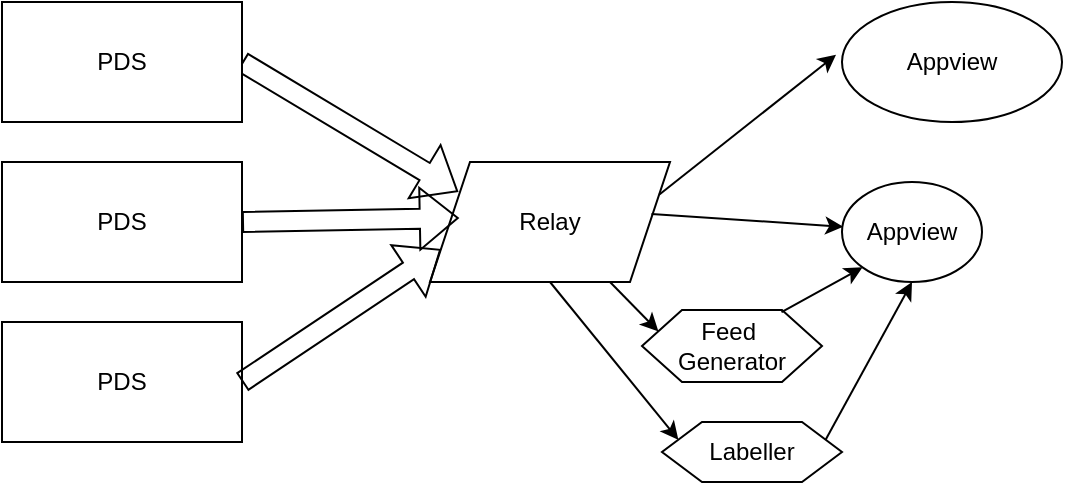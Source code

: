 <mxfile version="27.0.3">
  <diagram name="Page-1" id="8sdDu0vK0MSiT6kUND63">
    <mxGraphModel dx="874" dy="622" grid="1" gridSize="10" guides="1" tooltips="1" connect="1" arrows="1" fold="1" page="1" pageScale="1" pageWidth="1169" pageHeight="827" math="0" shadow="0">
      <root>
        <mxCell id="0" />
        <mxCell id="1" parent="0" />
        <mxCell id="viiFKY2QcSOvLwfd27hr-11" value="orbital" parent="0" />
        <mxCell id="viiFKY2QcSOvLwfd27hr-14" value="PDS" style="rounded=0;whiteSpace=wrap;html=1;" parent="viiFKY2QcSOvLwfd27hr-11" vertex="1">
          <mxGeometry x="300" y="340" width="120" height="60" as="geometry" />
        </mxCell>
        <mxCell id="viiFKY2QcSOvLwfd27hr-15" value="PDS" style="rounded=0;whiteSpace=wrap;html=1;" parent="viiFKY2QcSOvLwfd27hr-11" vertex="1">
          <mxGeometry x="300" y="420" width="120" height="60" as="geometry" />
        </mxCell>
        <mxCell id="viiFKY2QcSOvLwfd27hr-16" value="Relay" style="shape=parallelogram;perimeter=parallelogramPerimeter;whiteSpace=wrap;html=1;fixedSize=1;" parent="viiFKY2QcSOvLwfd27hr-11" vertex="1">
          <mxGeometry x="514" y="340" width="120" height="60" as="geometry" />
        </mxCell>
        <mxCell id="viiFKY2QcSOvLwfd27hr-17" value="Appview" style="ellipse;whiteSpace=wrap;html=1;" parent="viiFKY2QcSOvLwfd27hr-11" vertex="1">
          <mxGeometry x="720" y="260" width="110" height="60" as="geometry" />
        </mxCell>
        <mxCell id="viiFKY2QcSOvLwfd27hr-19" value="Appview" style="ellipse;whiteSpace=wrap;html=1;" parent="viiFKY2QcSOvLwfd27hr-11" vertex="1">
          <mxGeometry x="720" y="350" width="70" height="50" as="geometry" />
        </mxCell>
        <mxCell id="viiFKY2QcSOvLwfd27hr-21" value="" style="shape=flexArrow;endArrow=classic;html=1;rounded=0;exitX=1;exitY=0.5;exitDx=0;exitDy=0;entryX=0.117;entryY=0.247;entryDx=0;entryDy=0;entryPerimeter=0;" parent="viiFKY2QcSOvLwfd27hr-11" source="viiFKY2QcSOvLwfd27hr-13" target="viiFKY2QcSOvLwfd27hr-16" edge="1">
          <mxGeometry width="50" height="50" relative="1" as="geometry">
            <mxPoint x="550" y="650" as="sourcePoint" />
            <mxPoint x="600" y="600" as="targetPoint" />
          </mxGeometry>
        </mxCell>
        <mxCell id="viiFKY2QcSOvLwfd27hr-22" value="" style="shape=flexArrow;endArrow=classic;html=1;rounded=0;exitX=1;exitY=0.5;exitDx=0;exitDy=0;entryX=0.12;entryY=0.467;entryDx=0;entryDy=0;entryPerimeter=0;" parent="viiFKY2QcSOvLwfd27hr-11" source="viiFKY2QcSOvLwfd27hr-14" target="viiFKY2QcSOvLwfd27hr-16" edge="1">
          <mxGeometry width="50" height="50" relative="1" as="geometry">
            <mxPoint x="430" y="300" as="sourcePoint" />
            <mxPoint x="538" y="365" as="targetPoint" />
          </mxGeometry>
        </mxCell>
        <mxCell id="viiFKY2QcSOvLwfd27hr-23" value="" style="shape=flexArrow;endArrow=classic;html=1;rounded=0;exitX=1;exitY=0.5;exitDx=0;exitDy=0;entryX=0;entryY=0.75;entryDx=0;entryDy=0;" parent="viiFKY2QcSOvLwfd27hr-11" source="viiFKY2QcSOvLwfd27hr-15" target="viiFKY2QcSOvLwfd27hr-16" edge="1">
          <mxGeometry width="50" height="50" relative="1" as="geometry">
            <mxPoint x="430" y="380" as="sourcePoint" />
            <mxPoint x="520" y="390" as="targetPoint" />
          </mxGeometry>
        </mxCell>
        <mxCell id="viiFKY2QcSOvLwfd27hr-24" value="" style="endArrow=classic;html=1;rounded=0;entryX=-0.027;entryY=0.44;entryDx=0;entryDy=0;entryPerimeter=0;exitX=1;exitY=0.25;exitDx=0;exitDy=0;" parent="viiFKY2QcSOvLwfd27hr-11" source="viiFKY2QcSOvLwfd27hr-16" target="viiFKY2QcSOvLwfd27hr-17" edge="1">
          <mxGeometry width="50" height="50" relative="1" as="geometry">
            <mxPoint x="510" y="390" as="sourcePoint" />
            <mxPoint x="560" y="340" as="targetPoint" />
          </mxGeometry>
        </mxCell>
        <mxCell id="viiFKY2QcSOvLwfd27hr-25" value="" style="endArrow=classic;html=1;rounded=0;entryX=0.009;entryY=0.448;entryDx=0;entryDy=0;entryPerimeter=0;exitX=0.923;exitY=0.433;exitDx=0;exitDy=0;exitPerimeter=0;" parent="viiFKY2QcSOvLwfd27hr-11" source="viiFKY2QcSOvLwfd27hr-16" target="viiFKY2QcSOvLwfd27hr-19" edge="1">
          <mxGeometry width="50" height="50" relative="1" as="geometry">
            <mxPoint x="639" y="366" as="sourcePoint" />
            <mxPoint x="728" y="302" as="targetPoint" />
          </mxGeometry>
        </mxCell>
        <mxCell id="viiFKY2QcSOvLwfd27hr-13" value="PDS" style="rounded=0;whiteSpace=wrap;html=1;" parent="viiFKY2QcSOvLwfd27hr-11" vertex="1">
          <mxGeometry x="300" y="260" width="120" height="60" as="geometry" />
        </mxCell>
        <mxCell id="viiFKY2QcSOvLwfd27hr-12" value="thermo" parent="0" visible="0" />
        <mxCell id="viiFKY2QcSOvLwfd27hr-27" value="PLC Directory" style="rounded=1;whiteSpace=wrap;html=1;" parent="viiFKY2QcSOvLwfd27hr-12" vertex="1">
          <mxGeometry x="470" y="180" width="60" height="40" as="geometry" />
        </mxCell>
        <mxCell id="viiFKY2QcSOvLwfd27hr-30" value="user search&amp;nbsp;" style="rounded=1;whiteSpace=wrap;html=1;fontSize=7;" parent="viiFKY2QcSOvLwfd27hr-12" vertex="1">
          <mxGeometry x="746" y="267" width="60" height="14" as="geometry" />
        </mxCell>
        <mxCell id="viiFKY2QcSOvLwfd27hr-32" value="" style="endArrow=classic;html=1;rounded=0;entryX=0.957;entryY=0.349;entryDx=0;entryDy=0;entryPerimeter=0;exitX=0.052;exitY=0.486;exitDx=0;exitDy=0;exitPerimeter=0;" parent="viiFKY2QcSOvLwfd27hr-12" source="viiFKY2QcSOvLwfd27hr-30" target="viiFKY2QcSOvLwfd27hr-27" edge="1">
          <mxGeometry width="50" height="50" relative="1" as="geometry">
            <mxPoint x="639" y="366" as="sourcePoint" />
            <mxPoint x="737" y="246" as="targetPoint" />
          </mxGeometry>
        </mxCell>
        <mxCell id="viiFKY2QcSOvLwfd27hr-33" value="" style="endArrow=classic;html=1;rounded=0;entryX=0.5;entryY=0;entryDx=0;entryDy=0;exitX=0;exitY=0.5;exitDx=0;exitDy=0;" parent="viiFKY2QcSOvLwfd27hr-12" source="viiFKY2QcSOvLwfd27hr-27" target="viiFKY2QcSOvLwfd27hr-13" edge="1">
          <mxGeometry width="50" height="50" relative="1" as="geometry">
            <mxPoint x="764" y="217" as="sourcePoint" />
            <mxPoint x="537" y="204" as="targetPoint" />
          </mxGeometry>
        </mxCell>
        <mxCell id="oapOpFwkoIbuOwmZs21n-4" value="User&amp;nbsp;&lt;div&gt;Account&lt;/div&gt;" style="shape=umlActor;verticalLabelPosition=bottom;verticalAlign=top;html=1;outlineConnect=0;" parent="viiFKY2QcSOvLwfd27hr-12" vertex="1">
          <mxGeometry x="27" y="275" width="30" height="40" as="geometry" />
        </mxCell>
        <mxCell id="oapOpFwkoIbuOwmZs21n-5" value="Appview" style="ellipse;whiteSpace=wrap;html=1;" parent="viiFKY2QcSOvLwfd27hr-12" vertex="1">
          <mxGeometry x="141" y="263" width="72" height="35" as="geometry" />
        </mxCell>
        <mxCell id="oapOpFwkoIbuOwmZs21n-6" value="" style="endArrow=classic;html=1;rounded=0;entryX=0;entryY=0.5;entryDx=0;entryDy=0;" parent="viiFKY2QcSOvLwfd27hr-12" source="oapOpFwkoIbuOwmZs21n-4" target="oapOpFwkoIbuOwmZs21n-5" edge="1">
          <mxGeometry width="50" height="50" relative="1" as="geometry">
            <mxPoint x="480" y="210" as="sourcePoint" />
            <mxPoint x="370" y="270" as="targetPoint" />
          </mxGeometry>
        </mxCell>
        <mxCell id="oapOpFwkoIbuOwmZs21n-9" value="write" style="edgeLabel;html=1;align=center;verticalAlign=middle;resizable=0;points=[];" parent="oapOpFwkoIbuOwmZs21n-6" vertex="1" connectable="0">
          <mxGeometry x="0.219" y="5" relative="1" as="geometry">
            <mxPoint as="offset" />
          </mxGeometry>
        </mxCell>
        <mxCell id="oapOpFwkoIbuOwmZs21n-7" value="" style="endArrow=classic;html=1;rounded=0;entryX=0;entryY=0.5;entryDx=0;entryDy=0;exitX=1;exitY=0.5;exitDx=0;exitDy=0;" parent="viiFKY2QcSOvLwfd27hr-12" source="oapOpFwkoIbuOwmZs21n-5" target="viiFKY2QcSOvLwfd27hr-13" edge="1">
          <mxGeometry width="50" height="50" relative="1" as="geometry">
            <mxPoint x="110" y="295" as="sourcePoint" />
            <mxPoint x="150" y="307" as="targetPoint" />
          </mxGeometry>
        </mxCell>
        <mxCell id="oapOpFwkoIbuOwmZs21n-10" value="publish" style="edgeLabel;html=1;align=center;verticalAlign=middle;resizable=0;points=[];" parent="oapOpFwkoIbuOwmZs21n-7" vertex="1" connectable="0">
          <mxGeometry x="0.23" relative="1" as="geometry">
            <mxPoint as="offset" />
          </mxGeometry>
        </mxCell>
        <mxCell id="oapOpFwkoIbuOwmZs21n-11" value="DID" style="rounded=1;whiteSpace=wrap;html=1;fontSize=7;" parent="viiFKY2QcSOvLwfd27hr-12" vertex="1">
          <mxGeometry x="305" y="301" width="30" height="14" as="geometry" />
        </mxCell>
        <mxCell id="oapOpFwkoIbuOwmZs21n-13" value="" style="curved=1;endArrow=classic;html=1;rounded=0;entryX=-0.016;entryY=0.642;entryDx=0;entryDy=0;entryPerimeter=0;" parent="viiFKY2QcSOvLwfd27hr-12" target="oapOpFwkoIbuOwmZs21n-11" edge="1">
          <mxGeometry width="50" height="50" relative="1" as="geometry">
            <mxPoint x="80" y="340" as="sourcePoint" />
            <mxPoint x="310" y="360" as="targetPoint" />
            <Array as="points">
              <mxPoint x="220" y="330" />
              <mxPoint x="270" y="330" />
            </Array>
          </mxGeometry>
        </mxCell>
        <mxCell id="oapOpFwkoIbuOwmZs21n-1" value="appview 3" parent="0" visible="0" />
        <mxCell id="viiFKY2QcSOvLwfd27hr-26" value="" style="endArrow=classic;html=1;rounded=0;entryX=0.004;entryY=0.456;entryDx=0;entryDy=0;entryPerimeter=0;exitX=0.89;exitY=0.607;exitDx=0;exitDy=0;exitPerimeter=0;" parent="oapOpFwkoIbuOwmZs21n-1" source="viiFKY2QcSOvLwfd27hr-16" target="viiFKY2QcSOvLwfd27hr-20" edge="1">
          <mxGeometry width="50" height="50" relative="1" as="geometry">
            <mxPoint x="475" y="336" as="sourcePoint" />
            <mxPoint x="571" y="332" as="targetPoint" />
          </mxGeometry>
        </mxCell>
        <mxCell id="viiFKY2QcSOvLwfd27hr-20" value="Appview" style="ellipse;whiteSpace=wrap;html=1;" parent="oapOpFwkoIbuOwmZs21n-1" vertex="1">
          <mxGeometry x="560" y="380" width="90" height="30" as="geometry" />
        </mxCell>
        <mxCell id="oapOpFwkoIbuOwmZs21n-2" value="Untitled Layer" parent="0" visible="0" />
        <mxCell id="viiFKY2QcSOvLwfd27hr-31" value="post search index" style="rounded=1;whiteSpace=wrap;html=1;fontSize=7;" parent="oapOpFwkoIbuOwmZs21n-2" vertex="1">
          <mxGeometry x="746" y="300" width="60" height="14" as="geometry" />
        </mxCell>
        <mxCell id="uGO-ccRmVe6aS0OgmuUU-1" value="meso" parent="0" />
        <mxCell id="uGO-ccRmVe6aS0OgmuUU-2" value="Feed&amp;nbsp;&lt;div&gt;Generator&lt;/div&gt;" style="shape=hexagon;perimeter=hexagonPerimeter2;whiteSpace=wrap;html=1;fixedSize=1;" vertex="1" parent="uGO-ccRmVe6aS0OgmuUU-1">
          <mxGeometry x="620" y="414" width="90" height="36" as="geometry" />
        </mxCell>
        <mxCell id="uGO-ccRmVe6aS0OgmuUU-4" value="" style="endArrow=classic;html=1;rounded=0;entryX=0;entryY=0.25;entryDx=0;entryDy=0;exitX=0.75;exitY=1;exitDx=0;exitDy=0;" edge="1" parent="uGO-ccRmVe6aS0OgmuUU-1" source="viiFKY2QcSOvLwfd27hr-16" target="uGO-ccRmVe6aS0OgmuUU-2">
          <mxGeometry width="50" height="50" relative="1" as="geometry">
            <mxPoint x="635" y="376" as="sourcePoint" />
            <mxPoint x="731" y="372" as="targetPoint" />
          </mxGeometry>
        </mxCell>
        <mxCell id="uGO-ccRmVe6aS0OgmuUU-5" value="" style="endArrow=classic;html=1;rounded=0;entryX=0;entryY=1;entryDx=0;entryDy=0;exitX=0.775;exitY=0.03;exitDx=0;exitDy=0;exitPerimeter=0;" edge="1" parent="uGO-ccRmVe6aS0OgmuUU-1" source="uGO-ccRmVe6aS0OgmuUU-2" target="viiFKY2QcSOvLwfd27hr-19">
          <mxGeometry width="50" height="50" relative="1" as="geometry">
            <mxPoint x="614" y="410" as="sourcePoint" />
            <mxPoint x="648" y="485" as="targetPoint" />
          </mxGeometry>
        </mxCell>
        <mxCell id="uGO-ccRmVe6aS0OgmuUU-6" value="Labeller" style="shape=hexagon;perimeter=hexagonPerimeter2;whiteSpace=wrap;html=1;fixedSize=1;" vertex="1" parent="uGO-ccRmVe6aS0OgmuUU-1">
          <mxGeometry x="630" y="470" width="90" height="30" as="geometry" />
        </mxCell>
        <mxCell id="uGO-ccRmVe6aS0OgmuUU-7" value="" style="endArrow=classic;html=1;rounded=0;entryX=0;entryY=0.25;entryDx=0;entryDy=0;exitX=0.5;exitY=1;exitDx=0;exitDy=0;" edge="1" parent="uGO-ccRmVe6aS0OgmuUU-1" target="uGO-ccRmVe6aS0OgmuUU-6" source="viiFKY2QcSOvLwfd27hr-16">
          <mxGeometry width="50" height="50" relative="1" as="geometry">
            <mxPoint x="604.5" y="480" as="sourcePoint" />
            <mxPoint x="731.5" y="452" as="targetPoint" />
          </mxGeometry>
        </mxCell>
        <mxCell id="uGO-ccRmVe6aS0OgmuUU-8" value="" style="endArrow=classic;html=1;rounded=0;exitX=1;exitY=0.25;exitDx=0;exitDy=0;entryX=0.5;entryY=1;entryDx=0;entryDy=0;" edge="1" parent="uGO-ccRmVe6aS0OgmuUU-1" source="uGO-ccRmVe6aS0OgmuUU-6" target="viiFKY2QcSOvLwfd27hr-19">
          <mxGeometry width="50" height="50" relative="1" as="geometry">
            <mxPoint x="614.5" y="490" as="sourcePoint" />
            <mxPoint x="780" y="400" as="targetPoint" />
          </mxGeometry>
        </mxCell>
        <mxCell id="uGO-ccRmVe6aS0OgmuUU-3" value="Untitled Layer" parent="0" />
      </root>
    </mxGraphModel>
  </diagram>
</mxfile>
